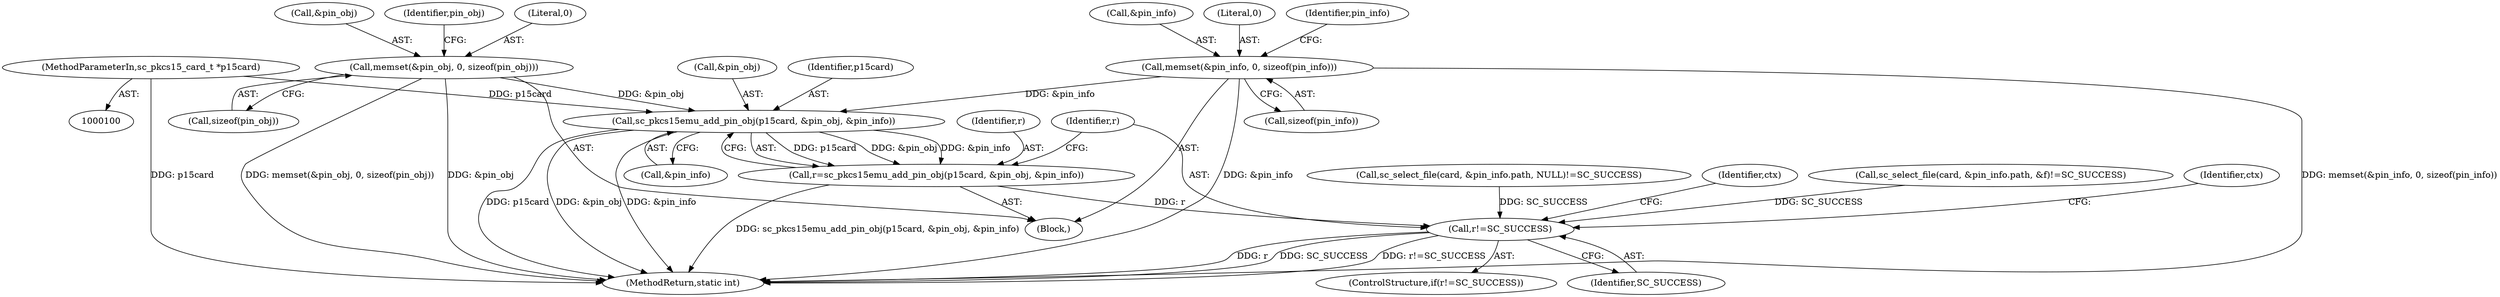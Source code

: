 digraph "0_OpenSC_8fe377e93b4b56060e5bbfb6f3142ceaeca744fa_21@pointer" {
"1000491" [label="(Call,sc_pkcs15emu_add_pin_obj(p15card, &pin_obj, &pin_info))"];
"1000101" [label="(MethodParameterIn,sc_pkcs15_card_t *p15card)"];
"1000229" [label="(Call,memset(&pin_obj, 0, sizeof(pin_obj)))"];
"1000128" [label="(Call,memset(&pin_info, 0, sizeof(pin_info)))"];
"1000489" [label="(Call,r=sc_pkcs15emu_add_pin_obj(p15card, &pin_obj, &pin_info))"];
"1000498" [label="(Call,r!=SC_SUCCESS)"];
"1000503" [label="(Identifier,ctx)"];
"1000129" [label="(Call,&pin_info)"];
"1000493" [label="(Call,&pin_obj)"];
"1000519" [label="(MethodReturn,static int)"];
"1000131" [label="(Literal,0)"];
"1000305" [label="(Call,sc_select_file(card, &pin_info.path, NULL)!=SC_SUCCESS)"];
"1000230" [label="(Call,&pin_obj)"];
"1000491" [label="(Call,sc_pkcs15emu_add_pin_obj(p15card, &pin_obj, &pin_info))"];
"1000492" [label="(Identifier,p15card)"];
"1000128" [label="(Call,memset(&pin_info, 0, sizeof(pin_info)))"];
"1000498" [label="(Call,r!=SC_SUCCESS)"];
"1000497" [label="(ControlStructure,if(r!=SC_SUCCESS))"];
"1000500" [label="(Identifier,SC_SUCCESS)"];
"1000495" [label="(Call,&pin_info)"];
"1000510" [label="(Identifier,ctx)"];
"1000490" [label="(Identifier,r)"];
"1000137" [label="(Identifier,pin_info)"];
"1000237" [label="(Identifier,pin_obj)"];
"1000232" [label="(Literal,0)"];
"1000450" [label="(Call,sc_select_file(card, &pin_info.path, &f)!=SC_SUCCESS)"];
"1000489" [label="(Call,r=sc_pkcs15emu_add_pin_obj(p15card, &pin_obj, &pin_info))"];
"1000233" [label="(Call,sizeof(pin_obj))"];
"1000101" [label="(MethodParameterIn,sc_pkcs15_card_t *p15card)"];
"1000499" [label="(Identifier,r)"];
"1000109" [label="(Block,)"];
"1000229" [label="(Call,memset(&pin_obj, 0, sizeof(pin_obj)))"];
"1000132" [label="(Call,sizeof(pin_info))"];
"1000491" -> "1000489"  [label="AST: "];
"1000491" -> "1000495"  [label="CFG: "];
"1000492" -> "1000491"  [label="AST: "];
"1000493" -> "1000491"  [label="AST: "];
"1000495" -> "1000491"  [label="AST: "];
"1000489" -> "1000491"  [label="CFG: "];
"1000491" -> "1000519"  [label="DDG: &pin_obj"];
"1000491" -> "1000519"  [label="DDG: &pin_info"];
"1000491" -> "1000519"  [label="DDG: p15card"];
"1000491" -> "1000489"  [label="DDG: p15card"];
"1000491" -> "1000489"  [label="DDG: &pin_obj"];
"1000491" -> "1000489"  [label="DDG: &pin_info"];
"1000101" -> "1000491"  [label="DDG: p15card"];
"1000229" -> "1000491"  [label="DDG: &pin_obj"];
"1000128" -> "1000491"  [label="DDG: &pin_info"];
"1000101" -> "1000100"  [label="AST: "];
"1000101" -> "1000519"  [label="DDG: p15card"];
"1000229" -> "1000109"  [label="AST: "];
"1000229" -> "1000233"  [label="CFG: "];
"1000230" -> "1000229"  [label="AST: "];
"1000232" -> "1000229"  [label="AST: "];
"1000233" -> "1000229"  [label="AST: "];
"1000237" -> "1000229"  [label="CFG: "];
"1000229" -> "1000519"  [label="DDG: memset(&pin_obj, 0, sizeof(pin_obj))"];
"1000229" -> "1000519"  [label="DDG: &pin_obj"];
"1000128" -> "1000109"  [label="AST: "];
"1000128" -> "1000132"  [label="CFG: "];
"1000129" -> "1000128"  [label="AST: "];
"1000131" -> "1000128"  [label="AST: "];
"1000132" -> "1000128"  [label="AST: "];
"1000137" -> "1000128"  [label="CFG: "];
"1000128" -> "1000519"  [label="DDG: &pin_info"];
"1000128" -> "1000519"  [label="DDG: memset(&pin_info, 0, sizeof(pin_info))"];
"1000489" -> "1000109"  [label="AST: "];
"1000490" -> "1000489"  [label="AST: "];
"1000499" -> "1000489"  [label="CFG: "];
"1000489" -> "1000519"  [label="DDG: sc_pkcs15emu_add_pin_obj(p15card, &pin_obj, &pin_info)"];
"1000489" -> "1000498"  [label="DDG: r"];
"1000498" -> "1000497"  [label="AST: "];
"1000498" -> "1000500"  [label="CFG: "];
"1000499" -> "1000498"  [label="AST: "];
"1000500" -> "1000498"  [label="AST: "];
"1000503" -> "1000498"  [label="CFG: "];
"1000510" -> "1000498"  [label="CFG: "];
"1000498" -> "1000519"  [label="DDG: r!=SC_SUCCESS"];
"1000498" -> "1000519"  [label="DDG: r"];
"1000498" -> "1000519"  [label="DDG: SC_SUCCESS"];
"1000450" -> "1000498"  [label="DDG: SC_SUCCESS"];
"1000305" -> "1000498"  [label="DDG: SC_SUCCESS"];
}
